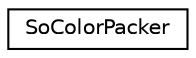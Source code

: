 digraph "Graphical Class Hierarchy"
{
 // LATEX_PDF_SIZE
  edge [fontname="Helvetica",fontsize="10",labelfontname="Helvetica",labelfontsize="10"];
  node [fontname="Helvetica",fontsize="10",shape=record];
  rankdir="LR";
  Node0 [label="SoColorPacker",height=0.2,width=0.4,color="black", fillcolor="white", style="filled",URL="$classSoColorPacker.html",tooltip=" "];
}
